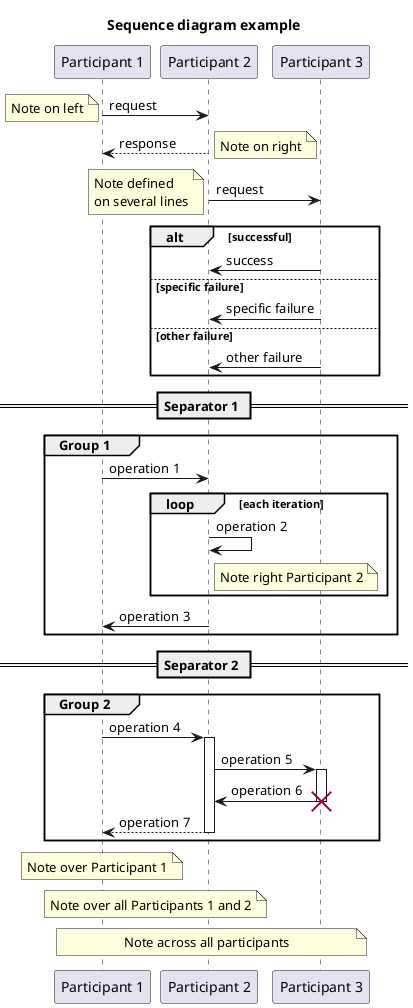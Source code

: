 @startuml sequence

' Title
title Sequence diagram example

' Participants
participant "Participant 1" as participant1
participant "Participant 2" as participant2
participant "Participant 3" as participant3

' Sequence

participant1 -> participant2 : request
note left: Note on left
participant2 --> participant1 : response
note right: Note on right

participant2 -> participant3: request
note left
Note defined
on several lines
end note

alt successful
    participant3 -> participant2: success
else specific failure
    participant3 -> participant2: specific failure
else other failure
   participant3 -> participant2: other failure
end

== Separator 1 ==

group Group 1
participant1 -> participant2 : operation 1

loop each iteration
    participant2 -> participant2: operation 2
    note right participant2
        Note right Participant 2
    end note
end
participant2 -> participant1 : operation 3
end

== Separator 2 ==

group Group 2
participant1 -> participant2 : operation 4
    activate participant2
    participant2 -> participant3: operation 5
    activate participant3
    participant3 -> participant2: operation 6
    destroy participant3
participant2 --> participant1 : operation 7
deactivate participant2
end

note over participant1: Note over Participant 1

note over participant1, participant2
    Note over all Participants 1 and 2
end note

note across: Note across all participants

@enduml
